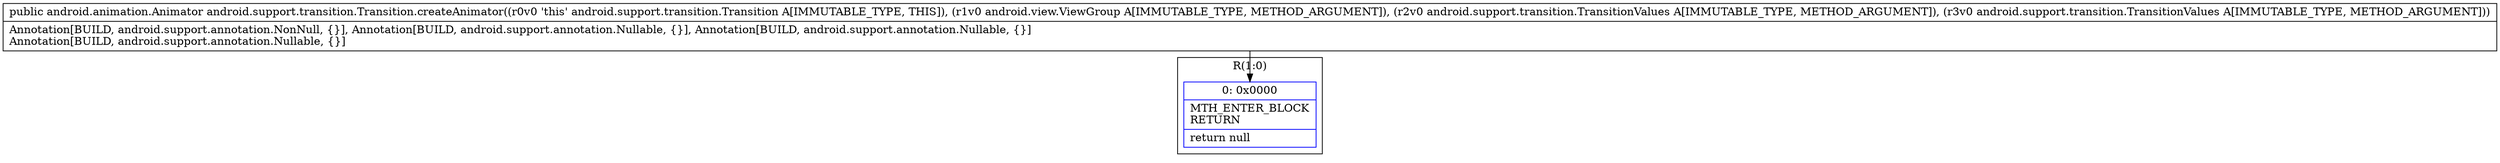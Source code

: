 digraph "CFG forandroid.support.transition.Transition.createAnimator(Landroid\/view\/ViewGroup;Landroid\/support\/transition\/TransitionValues;Landroid\/support\/transition\/TransitionValues;)Landroid\/animation\/Animator;" {
subgraph cluster_Region_756207857 {
label = "R(1:0)";
node [shape=record,color=blue];
Node_0 [shape=record,label="{0\:\ 0x0000|MTH_ENTER_BLOCK\lRETURN\l|return null\l}"];
}
MethodNode[shape=record,label="{public android.animation.Animator android.support.transition.Transition.createAnimator((r0v0 'this' android.support.transition.Transition A[IMMUTABLE_TYPE, THIS]), (r1v0 android.view.ViewGroup A[IMMUTABLE_TYPE, METHOD_ARGUMENT]), (r2v0 android.support.transition.TransitionValues A[IMMUTABLE_TYPE, METHOD_ARGUMENT]), (r3v0 android.support.transition.TransitionValues A[IMMUTABLE_TYPE, METHOD_ARGUMENT]))  | Annotation[BUILD, android.support.annotation.NonNull, \{\}], Annotation[BUILD, android.support.annotation.Nullable, \{\}], Annotation[BUILD, android.support.annotation.Nullable, \{\}]\lAnnotation[BUILD, android.support.annotation.Nullable, \{\}]\l}"];
MethodNode -> Node_0;
}


